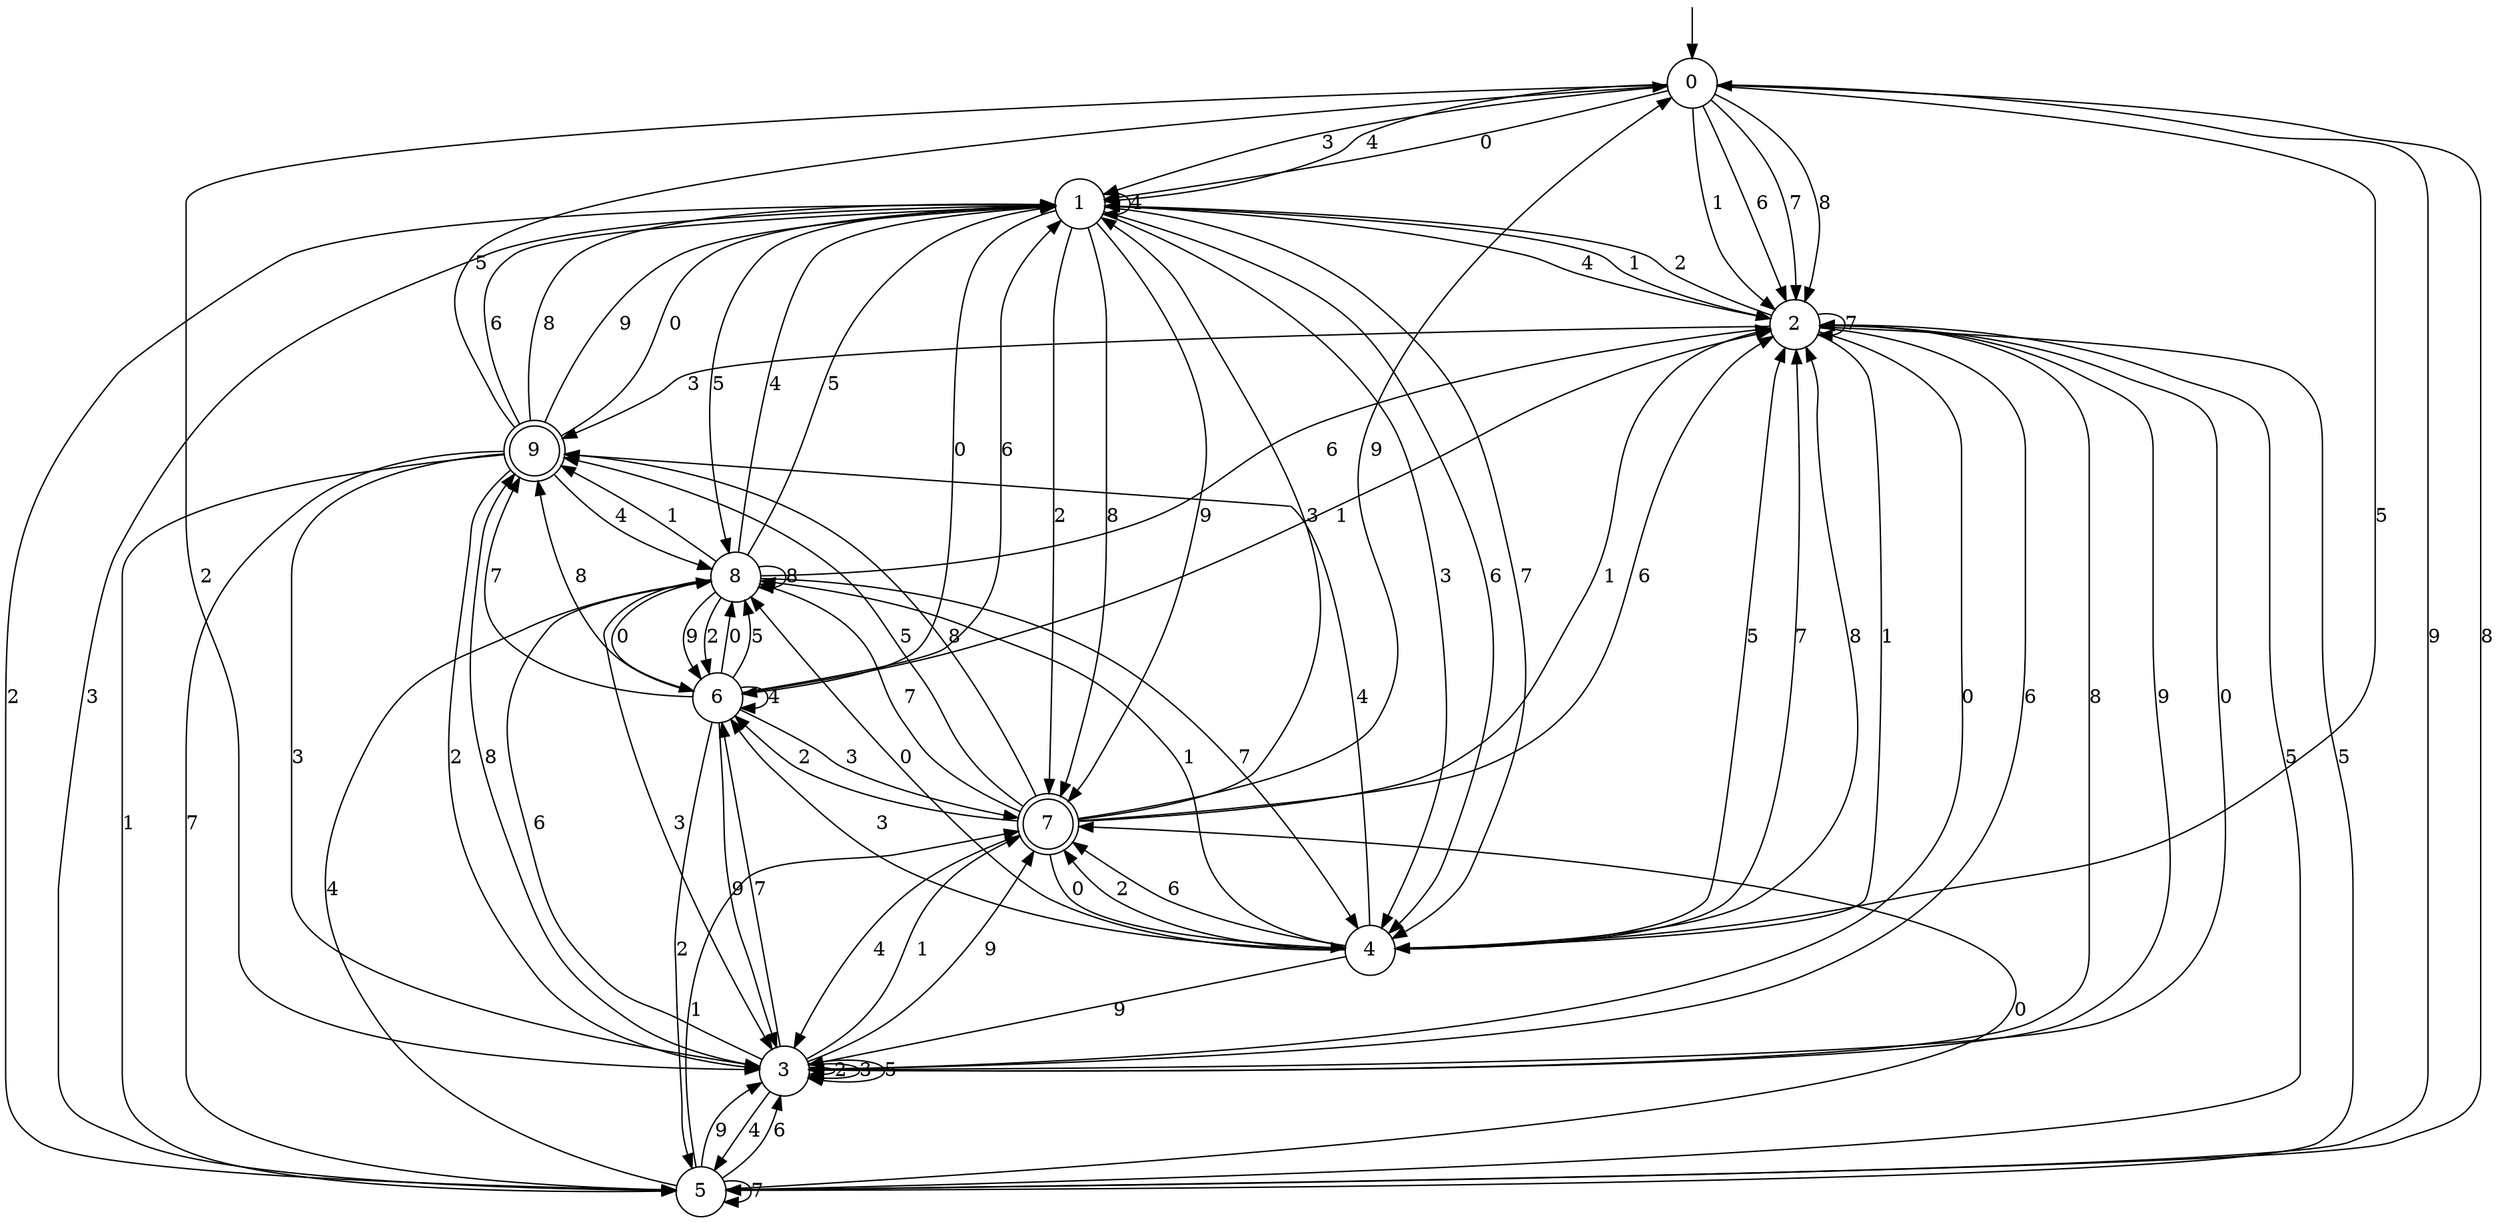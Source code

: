 digraph g {

	s0 [shape="circle" label="0"];
	s1 [shape="circle" label="1"];
	s2 [shape="circle" label="2"];
	s3 [shape="circle" label="3"];
	s4 [shape="circle" label="4"];
	s5 [shape="circle" label="5"];
	s6 [shape="circle" label="6"];
	s7 [shape="doublecircle" label="7"];
	s8 [shape="circle" label="8"];
	s9 [shape="doublecircle" label="9"];
	s0 -> s1 [label="0"];
	s0 -> s2 [label="1"];
	s0 -> s3 [label="2"];
	s0 -> s1 [label="3"];
	s0 -> s1 [label="4"];
	s0 -> s4 [label="5"];
	s0 -> s2 [label="6"];
	s0 -> s2 [label="7"];
	s0 -> s2 [label="8"];
	s0 -> s5 [label="9"];
	s1 -> s6 [label="0"];
	s1 -> s2 [label="1"];
	s1 -> s7 [label="2"];
	s1 -> s4 [label="3"];
	s1 -> s1 [label="4"];
	s1 -> s8 [label="5"];
	s1 -> s4 [label="6"];
	s1 -> s4 [label="7"];
	s1 -> s7 [label="8"];
	s1 -> s7 [label="9"];
	s2 -> s3 [label="0"];
	s2 -> s4 [label="1"];
	s2 -> s1 [label="2"];
	s2 -> s9 [label="3"];
	s2 -> s1 [label="4"];
	s2 -> s5 [label="5"];
	s2 -> s3 [label="6"];
	s2 -> s2 [label="7"];
	s2 -> s3 [label="8"];
	s2 -> s3 [label="9"];
	s3 -> s2 [label="0"];
	s3 -> s7 [label="1"];
	s3 -> s3 [label="2"];
	s3 -> s3 [label="3"];
	s3 -> s5 [label="4"];
	s3 -> s3 [label="5"];
	s3 -> s8 [label="6"];
	s3 -> s6 [label="7"];
	s3 -> s9 [label="8"];
	s3 -> s7 [label="9"];
	s4 -> s8 [label="0"];
	s4 -> s8 [label="1"];
	s4 -> s7 [label="2"];
	s4 -> s6 [label="3"];
	s4 -> s9 [label="4"];
	s4 -> s2 [label="5"];
	s4 -> s7 [label="6"];
	s4 -> s2 [label="7"];
	s4 -> s2 [label="8"];
	s4 -> s3 [label="9"];
	s5 -> s7 [label="0"];
	s5 -> s7 [label="1"];
	s5 -> s1 [label="2"];
	s5 -> s1 [label="3"];
	s5 -> s8 [label="4"];
	s5 -> s2 [label="5"];
	s5 -> s3 [label="6"];
	s5 -> s5 [label="7"];
	s5 -> s0 [label="8"];
	s5 -> s3 [label="9"];
	s6 -> s8 [label="0"];
	s6 -> s2 [label="1"];
	s6 -> s5 [label="2"];
	s6 -> s7 [label="3"];
	s6 -> s6 [label="4"];
	s6 -> s8 [label="5"];
	s6 -> s1 [label="6"];
	s6 -> s9 [label="7"];
	s6 -> s9 [label="8"];
	s6 -> s3 [label="9"];
	s7 -> s4 [label="0"];
	s7 -> s2 [label="1"];
	s7 -> s6 [label="2"];
	s7 -> s1 [label="3"];
	s7 -> s3 [label="4"];
	s7 -> s9 [label="5"];
	s7 -> s2 [label="6"];
	s7 -> s8 [label="7"];
	s7 -> s9 [label="8"];
	s7 -> s0 [label="9"];
	s8 -> s6 [label="0"];
	s8 -> s9 [label="1"];
	s8 -> s6 [label="2"];
	s8 -> s3 [label="3"];
	s8 -> s1 [label="4"];
	s8 -> s1 [label="5"];
	s8 -> s2 [label="6"];
	s8 -> s4 [label="7"];
	s8 -> s8 [label="8"];
	s8 -> s6 [label="9"];
	s9 -> s1 [label="0"];
	s9 -> s5 [label="1"];
	s9 -> s3 [label="2"];
	s9 -> s3 [label="3"];
	s9 -> s8 [label="4"];
	s9 -> s0 [label="5"];
	s9 -> s1 [label="6"];
	s9 -> s5 [label="7"];
	s9 -> s1 [label="8"];
	s9 -> s1 [label="9"];

__start0 [label="" shape="none" width="0" height="0"];
__start0 -> s0;

}
